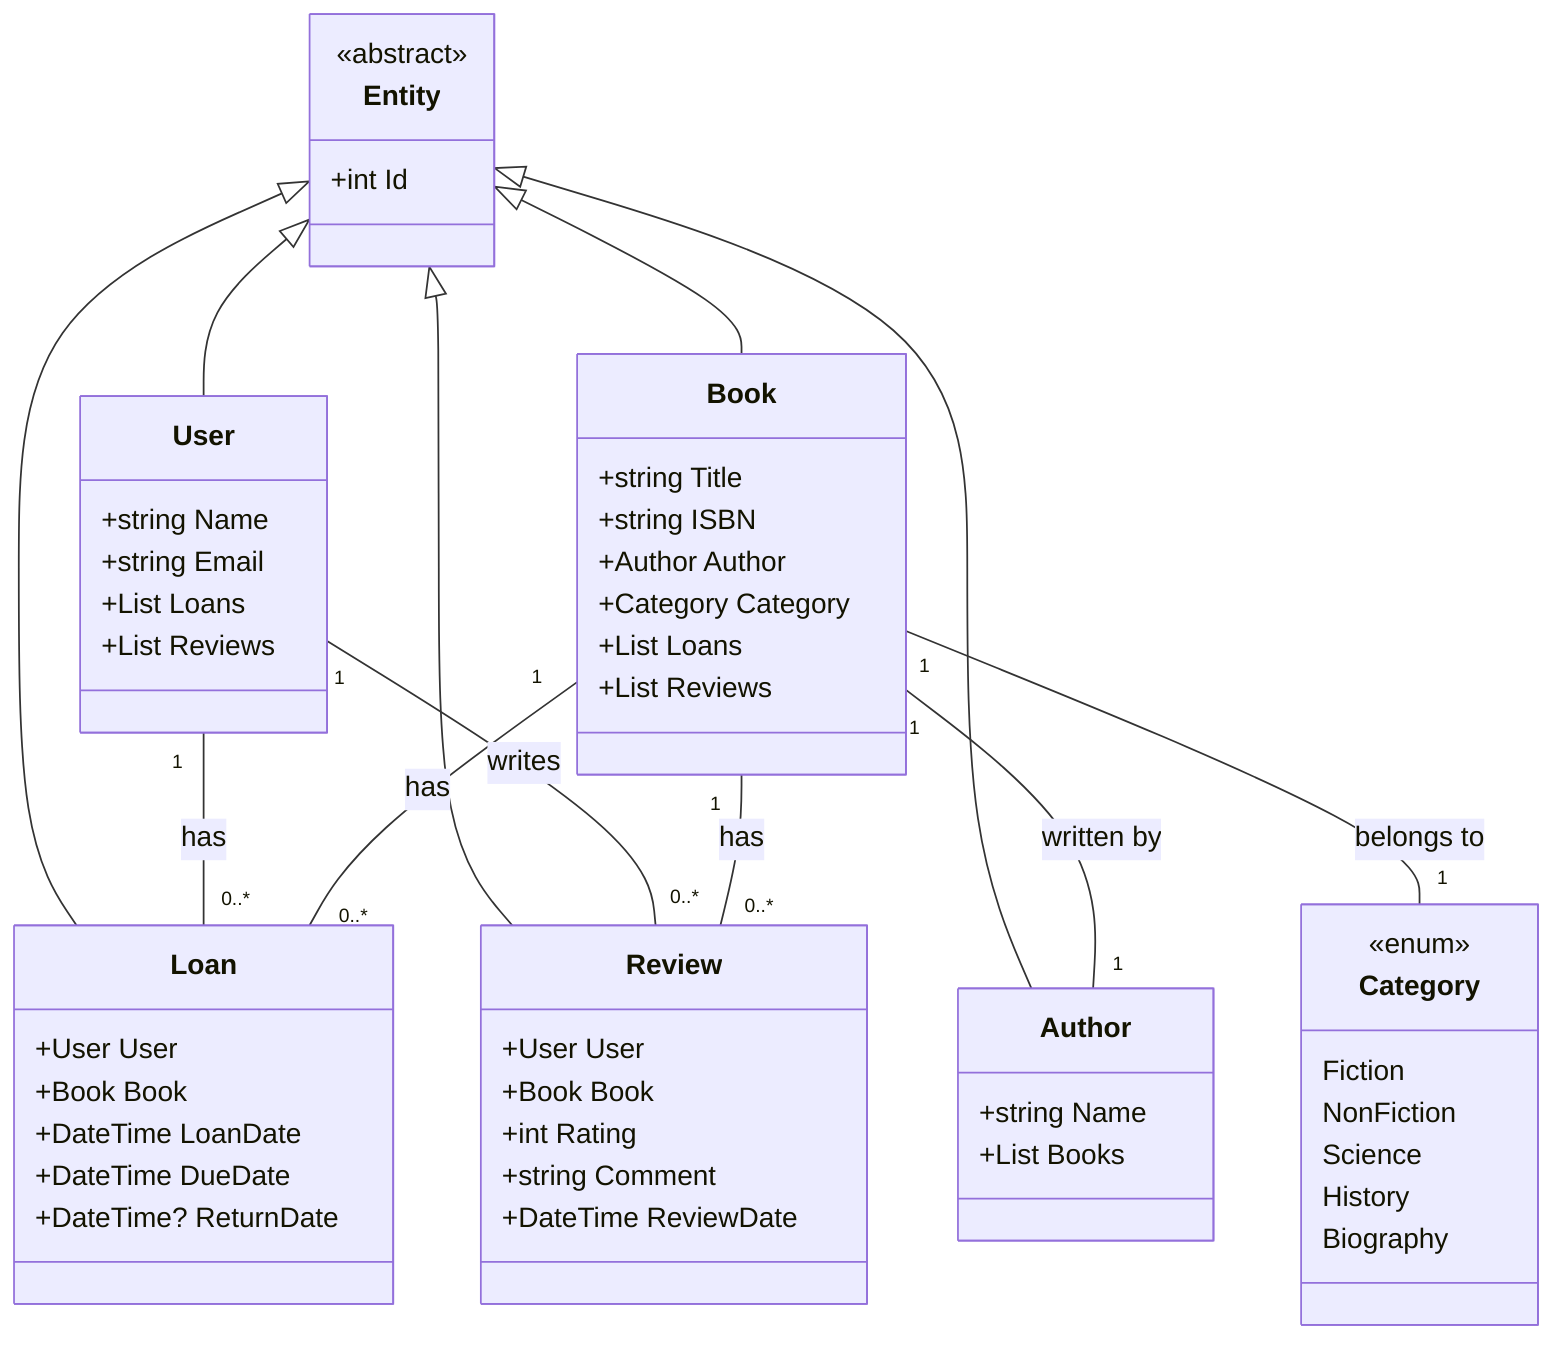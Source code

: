 ﻿classDiagram
    class Entity {
        <<abstract>>
        +int Id
    }

    class User {
        +string Name
        +string Email
        +List<Loan> Loans
        +List<Review> Reviews
    }

    class Book {
        +string Title
        +string ISBN
        +Author Author
        +Category Category
        +List<Loan> Loans
        +List<Review> Reviews
    }

    class Author {
        +string Name
        +List<Book> Books
    }

    class Loan {
        +User User
        +Book Book
        +DateTime LoanDate
        +DateTime DueDate
        +DateTime? ReturnDate
    }

    class Review {
        +User User
        +Book Book
        +int Rating
        +string Comment
        +DateTime ReviewDate
    }

    class Category {
        <<enum>>
        Fiction
        NonFiction
        Science
        History
        Biography
    }

    Entity <|-- User
    Entity <|-- Book
    Entity <|-- Author
    Entity <|-- Loan
    Entity <|-- Review

    User "1" -- "0..*" Loan : has
    User "1" -- "0..*" Review : writes
    Book "1" -- "1" Author : written by
    Book "1" -- "1" Category : belongs to
    Book "1" -- "0..*" Loan : has
    Book "1" -- "0..*" Review : has
